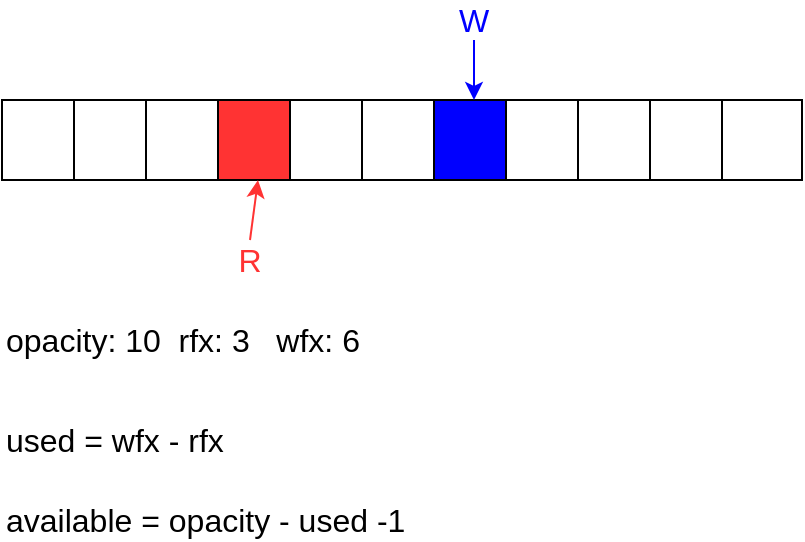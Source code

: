 <mxfile version="10.6.5" type="github"><diagram id="dX16qac1BqQjaj_Nx16d" name="Page-1"><mxGraphModel dx="918" dy="525" grid="1" gridSize="10" guides="1" tooltips="1" connect="1" arrows="1" fold="1" page="1" pageScale="1" pageWidth="827" pageHeight="1169" math="0" shadow="0"><root><mxCell id="0"/><mxCell id="1" parent="0"/><mxCell id="mMiW2yKXbbJC3brlbRVQ-17" value="" style="group" parent="1" vertex="1" connectable="0"><mxGeometry x="160" y="80" width="400" height="140" as="geometry"/></mxCell><mxCell id="mMiW2yKXbbJC3brlbRVQ-1" value="" style="rounded=0;whiteSpace=wrap;html=1;" parent="mMiW2yKXbbJC3brlbRVQ-17" vertex="1"><mxGeometry y="50" width="40" height="40" as="geometry"/></mxCell><mxCell id="mMiW2yKXbbJC3brlbRVQ-2" value="" style="rounded=0;whiteSpace=wrap;html=1;" parent="mMiW2yKXbbJC3brlbRVQ-17" vertex="1"><mxGeometry x="36" y="50" width="40" height="40" as="geometry"/></mxCell><mxCell id="mMiW2yKXbbJC3brlbRVQ-3" value="" style="rounded=0;whiteSpace=wrap;html=1;" parent="mMiW2yKXbbJC3brlbRVQ-17" vertex="1"><mxGeometry x="72" y="50" width="40" height="40" as="geometry"/></mxCell><mxCell id="mMiW2yKXbbJC3brlbRVQ-4" value="" style="rounded=0;whiteSpace=wrap;html=1;fillColor=#FF3333;" parent="mMiW2yKXbbJC3brlbRVQ-17" vertex="1"><mxGeometry x="108" y="50" width="40" height="40" as="geometry"/></mxCell><mxCell id="mMiW2yKXbbJC3brlbRVQ-5" value="" style="rounded=0;whiteSpace=wrap;html=1;" parent="mMiW2yKXbbJC3brlbRVQ-17" vertex="1"><mxGeometry x="144" y="50" width="40" height="40" as="geometry"/></mxCell><mxCell id="mMiW2yKXbbJC3brlbRVQ-6" value="" style="rounded=0;whiteSpace=wrap;html=1;" parent="mMiW2yKXbbJC3brlbRVQ-17" vertex="1"><mxGeometry x="180" y="50" width="40" height="40" as="geometry"/></mxCell><mxCell id="mMiW2yKXbbJC3brlbRVQ-7" value="" style="rounded=0;whiteSpace=wrap;html=1;fillColor=#0000FF;" parent="mMiW2yKXbbJC3brlbRVQ-17" vertex="1"><mxGeometry x="216" y="50" width="40" height="40" as="geometry"/></mxCell><mxCell id="mMiW2yKXbbJC3brlbRVQ-8" value="" style="rounded=0;whiteSpace=wrap;html=1;" parent="mMiW2yKXbbJC3brlbRVQ-17" vertex="1"><mxGeometry x="252" y="50" width="40" height="40" as="geometry"/></mxCell><mxCell id="mMiW2yKXbbJC3brlbRVQ-9" value="" style="rounded=0;whiteSpace=wrap;html=1;" parent="mMiW2yKXbbJC3brlbRVQ-17" vertex="1"><mxGeometry x="288" y="50" width="40" height="40" as="geometry"/></mxCell><mxCell id="mMiW2yKXbbJC3brlbRVQ-10" value="" style="rounded=0;whiteSpace=wrap;html=1;" parent="mMiW2yKXbbJC3brlbRVQ-17" vertex="1"><mxGeometry x="324" y="50" width="40" height="40" as="geometry"/></mxCell><mxCell id="mMiW2yKXbbJC3brlbRVQ-11" value="" style="rounded=0;whiteSpace=wrap;html=1;" parent="mMiW2yKXbbJC3brlbRVQ-17" vertex="1"><mxGeometry x="360" y="50" width="40" height="40" as="geometry"/></mxCell><mxCell id="mMiW2yKXbbJC3brlbRVQ-12" value="R" style="text;html=1;strokeColor=none;fillColor=none;align=center;verticalAlign=middle;whiteSpace=wrap;rounded=0;fontColor=#FF3333;fontSize=16;" parent="mMiW2yKXbbJC3brlbRVQ-17" vertex="1"><mxGeometry x="104" y="120" width="40" height="20" as="geometry"/></mxCell><mxCell id="mMiW2yKXbbJC3brlbRVQ-13" value="" style="endArrow=classic;html=1;fontSize=16;fontColor=#FF3333;entryX=0.5;entryY=1;entryDx=0;entryDy=0;exitX=0.5;exitY=0;exitDx=0;exitDy=0;strokeColor=#FF3333;" parent="mMiW2yKXbbJC3brlbRVQ-17" source="mMiW2yKXbbJC3brlbRVQ-12" target="mMiW2yKXbbJC3brlbRVQ-4" edge="1"><mxGeometry width="50" height="50" relative="1" as="geometry"><mxPoint y="210" as="sourcePoint"/><mxPoint x="50" y="160" as="targetPoint"/></mxGeometry></mxCell><mxCell id="mMiW2yKXbbJC3brlbRVQ-14" value="W" style="text;html=1;strokeColor=none;fillColor=none;align=center;verticalAlign=middle;whiteSpace=wrap;rounded=0;fontSize=16;fontColor=#0000FF;" parent="mMiW2yKXbbJC3brlbRVQ-17" vertex="1"><mxGeometry x="216" width="40" height="20" as="geometry"/></mxCell><mxCell id="mMiW2yKXbbJC3brlbRVQ-15" value="" style="endArrow=classic;html=1;strokeColor=#0000FF;fontSize=16;fontColor=#0000FF;exitX=0.5;exitY=1;exitDx=0;exitDy=0;entryX=0.5;entryY=0;entryDx=0;entryDy=0;" parent="mMiW2yKXbbJC3brlbRVQ-17" source="mMiW2yKXbbJC3brlbRVQ-14" target="mMiW2yKXbbJC3brlbRVQ-7" edge="1"><mxGeometry width="50" height="50" relative="1" as="geometry"><mxPoint y="210" as="sourcePoint"/><mxPoint x="50" y="160" as="targetPoint"/></mxGeometry></mxCell><mxCell id="mMiW2yKXbbJC3brlbRVQ-20" value="opacity: 10&amp;nbsp; rfx: 3&amp;nbsp; &amp;nbsp;wfx: 6" style="text;html=1;strokeColor=none;fillColor=none;align=left;verticalAlign=middle;whiteSpace=wrap;rounded=0;fontSize=16;fontColor=#000000;" parent="1" vertex="1"><mxGeometry x="160" y="240" width="280" height="20" as="geometry"/></mxCell><mxCell id="vg8eIU-MeqwpRZBiTwgE-1" value="&lt;font style=&quot;font-size: 16px&quot;&gt;used = wfx - rfx&lt;/font&gt;" style="text;html=1;strokeColor=none;fillColor=none;align=left;verticalAlign=middle;whiteSpace=wrap;rounded=0;" vertex="1" parent="1"><mxGeometry x="160" y="290" width="340" height="20" as="geometry"/></mxCell><mxCell id="vg8eIU-MeqwpRZBiTwgE-2" value="&lt;font style=&quot;font-size: 16px&quot;&gt;available = opacity - used -1&amp;nbsp;&lt;/font&gt;" style="text;html=1;strokeColor=none;fillColor=none;align=left;verticalAlign=middle;whiteSpace=wrap;rounded=0;" vertex="1" parent="1"><mxGeometry x="160" y="330" width="300" height="20" as="geometry"/></mxCell></root></mxGraphModel></diagram></mxfile>